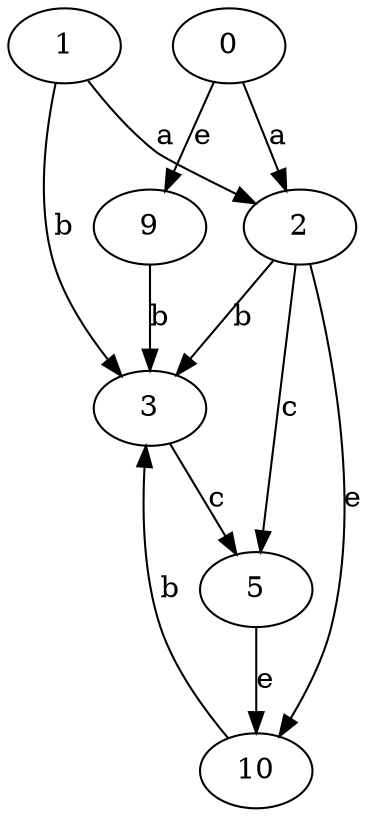 strict digraph  {
0;
2;
3;
5;
9;
1;
10;
0 -> 2  [label=a];
0 -> 9  [label=e];
2 -> 3  [label=b];
2 -> 5  [label=c];
2 -> 10  [label=e];
3 -> 5  [label=c];
5 -> 10  [label=e];
9 -> 3  [label=b];
1 -> 2  [label=a];
1 -> 3  [label=b];
10 -> 3  [label=b];
}
